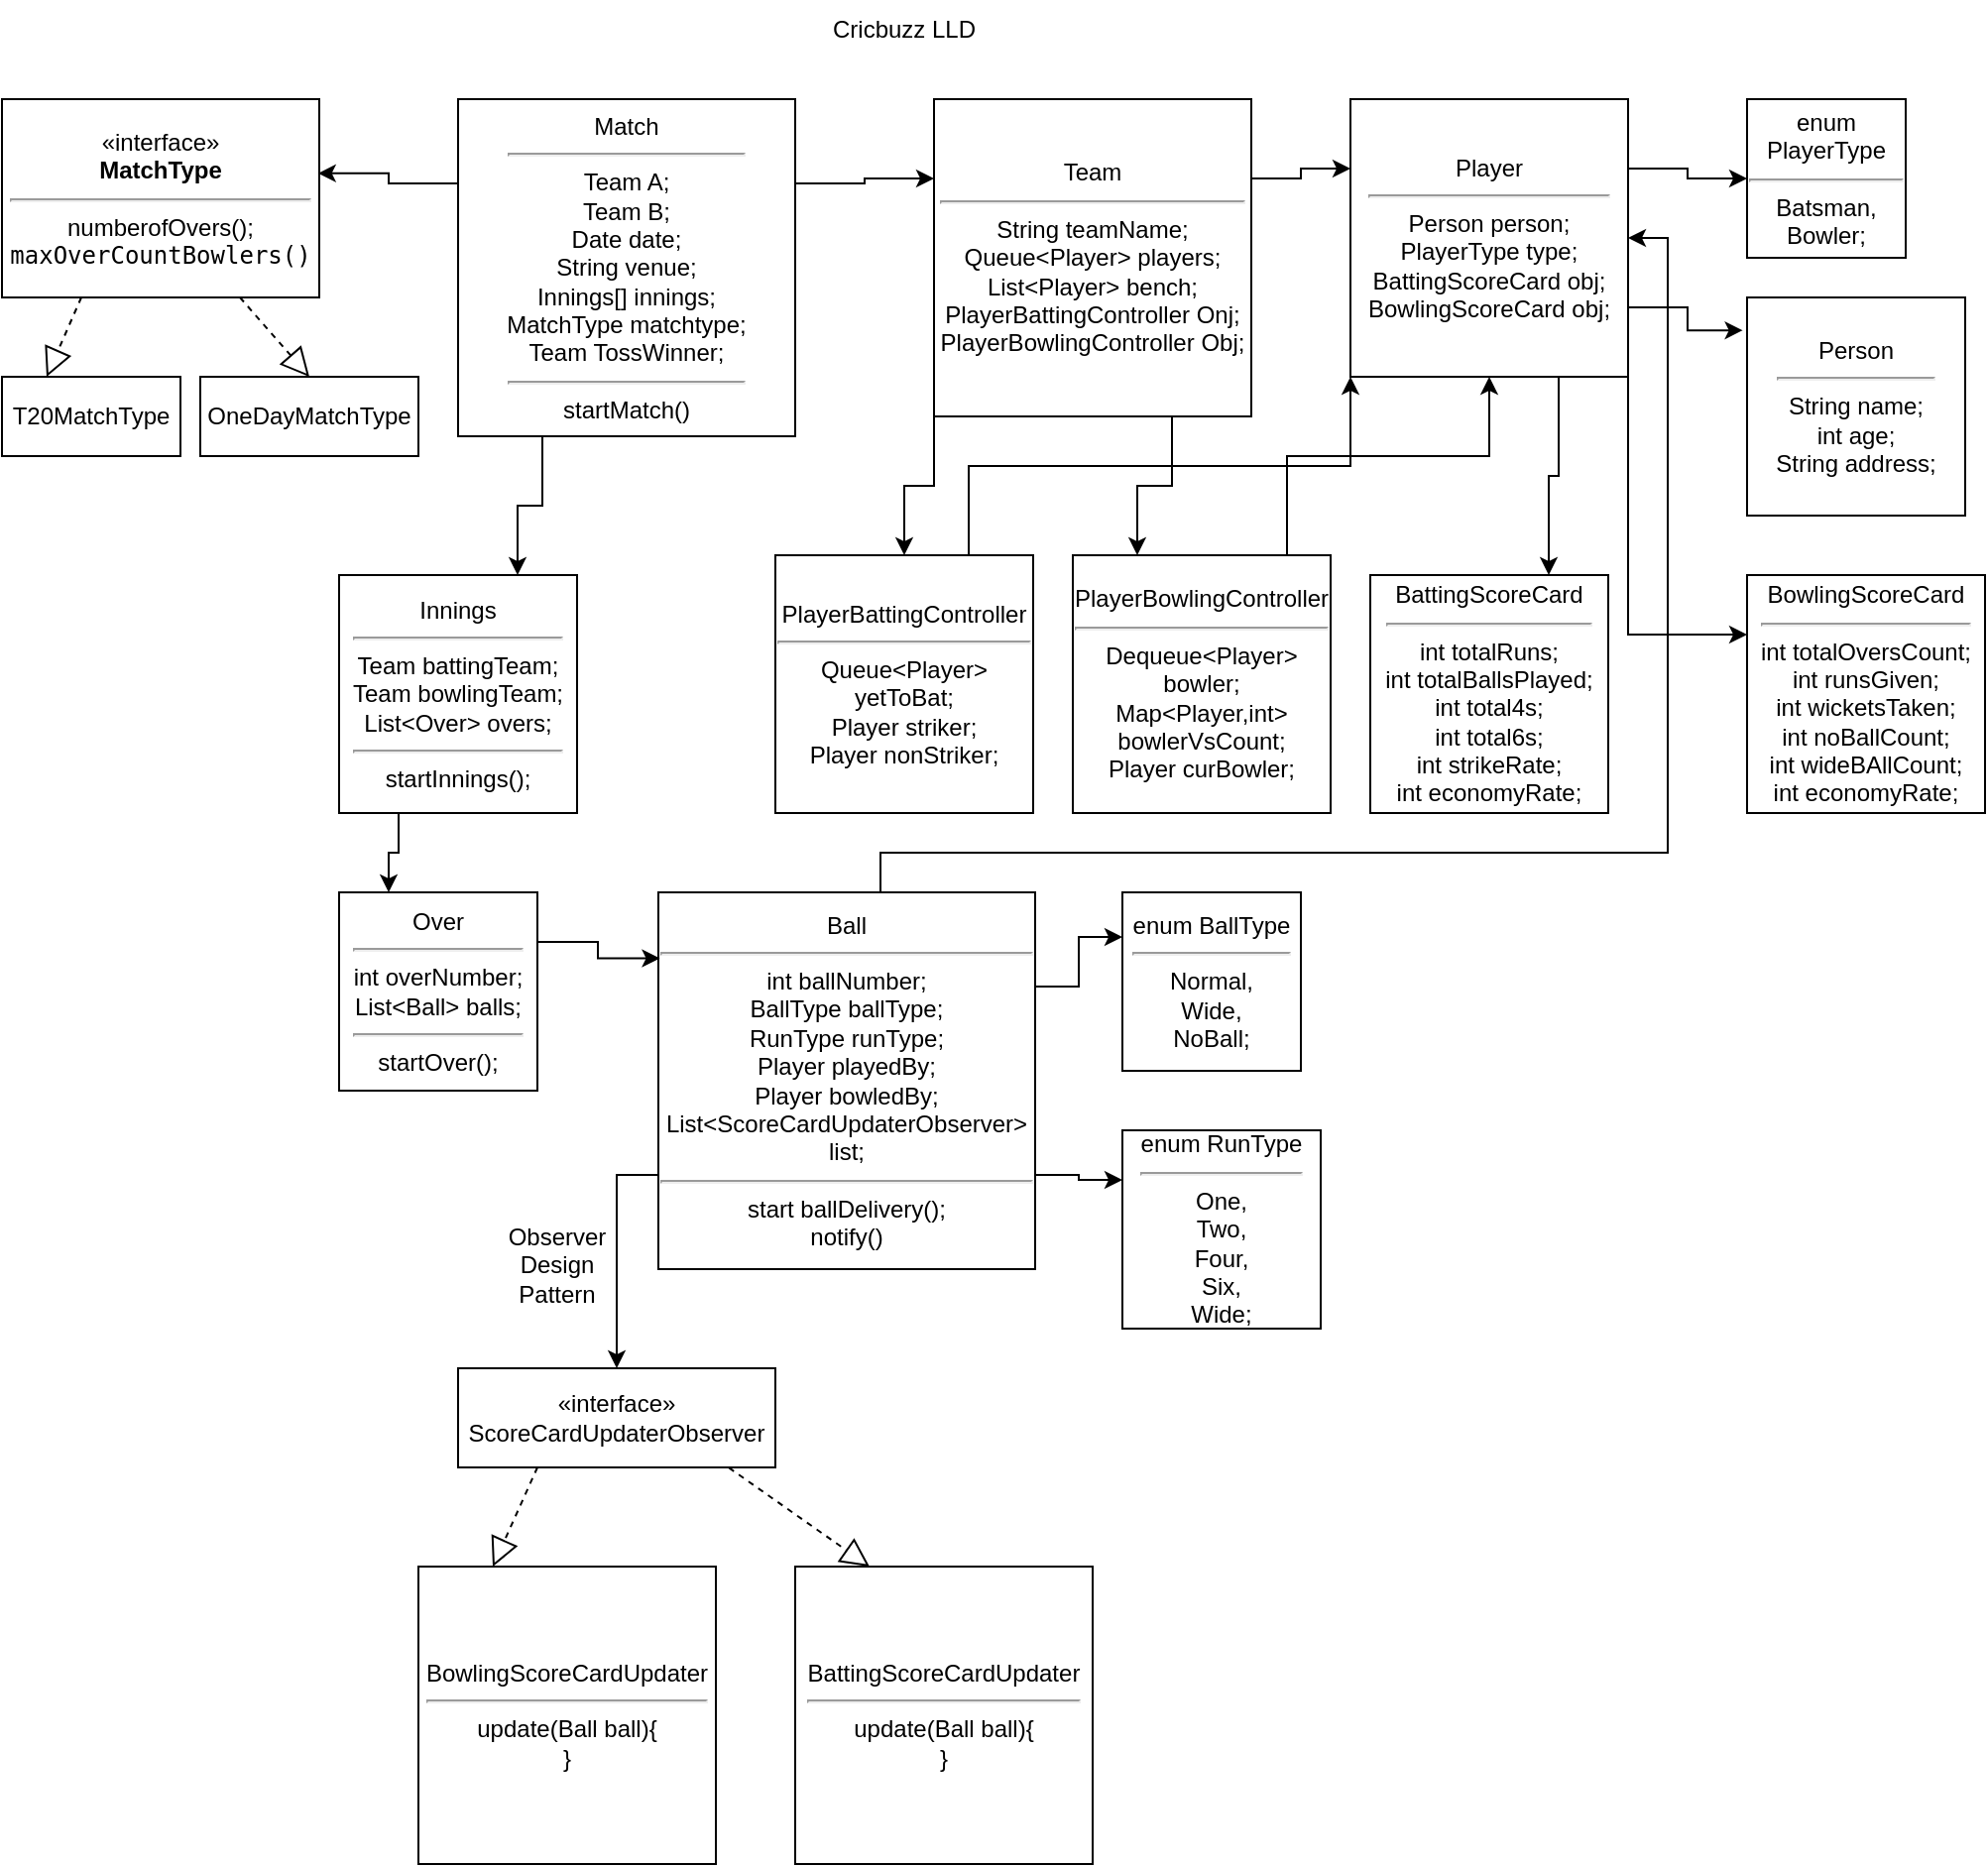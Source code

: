 <mxfile version="24.7.5">
  <diagram id="C5RBs43oDa-KdzZeNtuy" name="Page-1">
    <mxGraphModel dx="1877" dy="1790" grid="1" gridSize="10" guides="1" tooltips="1" connect="1" arrows="1" fold="1" page="1" pageScale="1" pageWidth="827" pageHeight="1169" math="0" shadow="0">
      <root>
        <mxCell id="WIyWlLk6GJQsqaUBKTNV-0" />
        <mxCell id="WIyWlLk6GJQsqaUBKTNV-1" parent="WIyWlLk6GJQsqaUBKTNV-0" />
        <mxCell id="dnalP0NCD64JK1VwUCnu-0" value="Cricbuzz LLD" style="text;html=1;align=center;verticalAlign=middle;whiteSpace=wrap;rounded=0;" vertex="1" parent="WIyWlLk6GJQsqaUBKTNV-1">
          <mxGeometry x="260" y="-50" width="210" height="30" as="geometry" />
        </mxCell>
        <mxCell id="dnalP0NCD64JK1VwUCnu-10" style="edgeStyle=orthogonalEdgeStyle;rounded=0;orthogonalLoop=1;jettySize=auto;html=1;exitX=1;exitY=0.25;exitDx=0;exitDy=0;entryX=0;entryY=0.25;entryDx=0;entryDy=0;" edge="1" parent="WIyWlLk6GJQsqaUBKTNV-1" source="dnalP0NCD64JK1VwUCnu-1" target="dnalP0NCD64JK1VwUCnu-9">
          <mxGeometry relative="1" as="geometry" />
        </mxCell>
        <mxCell id="dnalP0NCD64JK1VwUCnu-28" style="edgeStyle=orthogonalEdgeStyle;rounded=0;orthogonalLoop=1;jettySize=auto;html=1;exitX=0.25;exitY=1;exitDx=0;exitDy=0;entryX=0.75;entryY=0;entryDx=0;entryDy=0;" edge="1" parent="WIyWlLk6GJQsqaUBKTNV-1" source="dnalP0NCD64JK1VwUCnu-1" target="dnalP0NCD64JK1VwUCnu-27">
          <mxGeometry relative="1" as="geometry" />
        </mxCell>
        <mxCell id="dnalP0NCD64JK1VwUCnu-1" value="Match&lt;hr&gt;Team A;&lt;div&gt;Team B;&lt;/div&gt;&lt;div&gt;Date date;&lt;/div&gt;&lt;div&gt;String venue;&lt;/div&gt;&lt;div&gt;Innings[] innings;&lt;/div&gt;&lt;div&gt;MatchType matchtype;&lt;/div&gt;&lt;div&gt;Team TossWinner;&lt;/div&gt;&lt;div&gt;&lt;hr&gt;startMatch()&lt;/div&gt;" style="whiteSpace=wrap;html=1;aspect=fixed;" vertex="1" parent="WIyWlLk6GJQsqaUBKTNV-1">
          <mxGeometry x="140" width="170" height="170" as="geometry" />
        </mxCell>
        <mxCell id="dnalP0NCD64JK1VwUCnu-2" value="«interface»&lt;br&gt;&lt;b&gt;MatchType&lt;/b&gt;&lt;hr&gt;numberofOvers();&lt;div&gt;&lt;code&gt;maxOverCountBowlers()&lt;/code&gt;&lt;br&gt;&lt;/div&gt;" style="html=1;whiteSpace=wrap;" vertex="1" parent="WIyWlLk6GJQsqaUBKTNV-1">
          <mxGeometry x="-90" width="160" height="100" as="geometry" />
        </mxCell>
        <mxCell id="dnalP0NCD64JK1VwUCnu-3" value="OneDayMatchType" style="rounded=0;whiteSpace=wrap;html=1;" vertex="1" parent="WIyWlLk6GJQsqaUBKTNV-1">
          <mxGeometry x="10" y="140" width="110" height="40" as="geometry" />
        </mxCell>
        <mxCell id="dnalP0NCD64JK1VwUCnu-5" value="T20MatchType" style="rounded=0;whiteSpace=wrap;html=1;" vertex="1" parent="WIyWlLk6GJQsqaUBKTNV-1">
          <mxGeometry x="-90" y="140" width="90" height="40" as="geometry" />
        </mxCell>
        <mxCell id="dnalP0NCD64JK1VwUCnu-6" value="" style="endArrow=block;dashed=1;endFill=0;endSize=12;html=1;rounded=0;exitX=0.25;exitY=1;exitDx=0;exitDy=0;entryX=0.25;entryY=0;entryDx=0;entryDy=0;" edge="1" parent="WIyWlLk6GJQsqaUBKTNV-1" source="dnalP0NCD64JK1VwUCnu-2" target="dnalP0NCD64JK1VwUCnu-5">
          <mxGeometry width="160" relative="1" as="geometry">
            <mxPoint x="360" y="260" as="sourcePoint" />
            <mxPoint x="520" y="260" as="targetPoint" />
          </mxGeometry>
        </mxCell>
        <mxCell id="dnalP0NCD64JK1VwUCnu-7" value="" style="endArrow=block;dashed=1;endFill=0;endSize=12;html=1;rounded=0;exitX=0.75;exitY=1;exitDx=0;exitDy=0;entryX=0.5;entryY=0;entryDx=0;entryDy=0;" edge="1" parent="WIyWlLk6GJQsqaUBKTNV-1" source="dnalP0NCD64JK1VwUCnu-2" target="dnalP0NCD64JK1VwUCnu-3">
          <mxGeometry width="160" relative="1" as="geometry">
            <mxPoint x="-40" y="110" as="sourcePoint" />
            <mxPoint x="-57" y="150" as="targetPoint" />
          </mxGeometry>
        </mxCell>
        <mxCell id="dnalP0NCD64JK1VwUCnu-8" style="edgeStyle=orthogonalEdgeStyle;rounded=0;orthogonalLoop=1;jettySize=auto;html=1;exitX=0;exitY=0.25;exitDx=0;exitDy=0;entryX=0.996;entryY=0.374;entryDx=0;entryDy=0;entryPerimeter=0;" edge="1" parent="WIyWlLk6GJQsqaUBKTNV-1" source="dnalP0NCD64JK1VwUCnu-1" target="dnalP0NCD64JK1VwUCnu-2">
          <mxGeometry relative="1" as="geometry" />
        </mxCell>
        <mxCell id="dnalP0NCD64JK1VwUCnu-12" style="edgeStyle=orthogonalEdgeStyle;rounded=0;orthogonalLoop=1;jettySize=auto;html=1;exitX=1;exitY=0.25;exitDx=0;exitDy=0;entryX=0;entryY=0.25;entryDx=0;entryDy=0;" edge="1" parent="WIyWlLk6GJQsqaUBKTNV-1" source="dnalP0NCD64JK1VwUCnu-9" target="dnalP0NCD64JK1VwUCnu-11">
          <mxGeometry relative="1" as="geometry" />
        </mxCell>
        <mxCell id="dnalP0NCD64JK1VwUCnu-23" style="edgeStyle=orthogonalEdgeStyle;rounded=0;orthogonalLoop=1;jettySize=auto;html=1;exitX=0;exitY=1;exitDx=0;exitDy=0;entryX=0.5;entryY=0;entryDx=0;entryDy=0;" edge="1" parent="WIyWlLk6GJQsqaUBKTNV-1" source="dnalP0NCD64JK1VwUCnu-9" target="dnalP0NCD64JK1VwUCnu-21">
          <mxGeometry relative="1" as="geometry" />
        </mxCell>
        <mxCell id="dnalP0NCD64JK1VwUCnu-24" style="edgeStyle=orthogonalEdgeStyle;rounded=0;orthogonalLoop=1;jettySize=auto;html=1;exitX=0.75;exitY=1;exitDx=0;exitDy=0;entryX=0.25;entryY=0;entryDx=0;entryDy=0;" edge="1" parent="WIyWlLk6GJQsqaUBKTNV-1" source="dnalP0NCD64JK1VwUCnu-9" target="dnalP0NCD64JK1VwUCnu-22">
          <mxGeometry relative="1" as="geometry" />
        </mxCell>
        <mxCell id="dnalP0NCD64JK1VwUCnu-9" value="Team&lt;hr&gt;String teamName;&lt;div&gt;Queue&amp;lt;Player&amp;gt; players;&lt;/div&gt;&lt;div&gt;List&amp;lt;Player&amp;gt; bench;&lt;/div&gt;&lt;div&gt;PlayerBattingController Onj;&lt;/div&gt;&lt;div&gt;PlayerBowlingController Obj;&lt;/div&gt;" style="whiteSpace=wrap;html=1;aspect=fixed;" vertex="1" parent="WIyWlLk6GJQsqaUBKTNV-1">
          <mxGeometry x="380" width="160" height="160" as="geometry" />
        </mxCell>
        <mxCell id="dnalP0NCD64JK1VwUCnu-14" style="edgeStyle=orthogonalEdgeStyle;rounded=0;orthogonalLoop=1;jettySize=auto;html=1;exitX=1;exitY=0.25;exitDx=0;exitDy=0;entryX=0;entryY=0.5;entryDx=0;entryDy=0;" edge="1" parent="WIyWlLk6GJQsqaUBKTNV-1" source="dnalP0NCD64JK1VwUCnu-11" target="dnalP0NCD64JK1VwUCnu-13">
          <mxGeometry relative="1" as="geometry" />
        </mxCell>
        <mxCell id="dnalP0NCD64JK1VwUCnu-19" style="edgeStyle=orthogonalEdgeStyle;rounded=0;orthogonalLoop=1;jettySize=auto;html=1;exitX=0.75;exitY=1;exitDx=0;exitDy=0;entryX=0.75;entryY=0;entryDx=0;entryDy=0;" edge="1" parent="WIyWlLk6GJQsqaUBKTNV-1" source="dnalP0NCD64JK1VwUCnu-11" target="dnalP0NCD64JK1VwUCnu-18">
          <mxGeometry relative="1" as="geometry" />
        </mxCell>
        <mxCell id="dnalP0NCD64JK1VwUCnu-20" style="edgeStyle=orthogonalEdgeStyle;rounded=0;orthogonalLoop=1;jettySize=auto;html=1;exitX=1;exitY=1;exitDx=0;exitDy=0;entryX=0;entryY=0.25;entryDx=0;entryDy=0;" edge="1" parent="WIyWlLk6GJQsqaUBKTNV-1" source="dnalP0NCD64JK1VwUCnu-11" target="dnalP0NCD64JK1VwUCnu-17">
          <mxGeometry relative="1" as="geometry" />
        </mxCell>
        <mxCell id="dnalP0NCD64JK1VwUCnu-11" value="Player&lt;hr&gt;Person person;&lt;div&gt;PlayerType type;&lt;/div&gt;&lt;div&gt;BattingScoreCard obj;&lt;/div&gt;&lt;div&gt;BowlingScoreCard obj;&lt;/div&gt;" style="whiteSpace=wrap;html=1;aspect=fixed;" vertex="1" parent="WIyWlLk6GJQsqaUBKTNV-1">
          <mxGeometry x="590" width="140" height="140" as="geometry" />
        </mxCell>
        <mxCell id="dnalP0NCD64JK1VwUCnu-13" value="enum PlayerType&lt;hr&gt;Batsman,&lt;div&gt;Bowler;&lt;/div&gt;" style="whiteSpace=wrap;html=1;aspect=fixed;" vertex="1" parent="WIyWlLk6GJQsqaUBKTNV-1">
          <mxGeometry x="790" width="80" height="80" as="geometry" />
        </mxCell>
        <mxCell id="dnalP0NCD64JK1VwUCnu-15" value="Person&lt;hr&gt;String name;&lt;div&gt;int age;&lt;/div&gt;&lt;div&gt;String address;&lt;/div&gt;" style="whiteSpace=wrap;html=1;aspect=fixed;" vertex="1" parent="WIyWlLk6GJQsqaUBKTNV-1">
          <mxGeometry x="790" y="100" width="110" height="110" as="geometry" />
        </mxCell>
        <mxCell id="dnalP0NCD64JK1VwUCnu-16" style="edgeStyle=orthogonalEdgeStyle;rounded=0;orthogonalLoop=1;jettySize=auto;html=1;exitX=1;exitY=0.75;exitDx=0;exitDy=0;entryX=-0.02;entryY=0.151;entryDx=0;entryDy=0;entryPerimeter=0;" edge="1" parent="WIyWlLk6GJQsqaUBKTNV-1" source="dnalP0NCD64JK1VwUCnu-11" target="dnalP0NCD64JK1VwUCnu-15">
          <mxGeometry relative="1" as="geometry" />
        </mxCell>
        <mxCell id="dnalP0NCD64JK1VwUCnu-17" value="BowlingScoreCard&lt;hr&gt;int totalOversCount;&lt;div&gt;int runsGiven;&lt;/div&gt;&lt;div&gt;int wicketsTaken;&lt;/div&gt;&lt;div&gt;int noBallCount;&lt;/div&gt;&lt;div&gt;int wideBAllCount;&lt;/div&gt;&lt;div&gt;int economyRate;&lt;/div&gt;" style="whiteSpace=wrap;html=1;aspect=fixed;" vertex="1" parent="WIyWlLk6GJQsqaUBKTNV-1">
          <mxGeometry x="790" y="240" width="120" height="120" as="geometry" />
        </mxCell>
        <mxCell id="dnalP0NCD64JK1VwUCnu-18" value="BattingScoreCard&lt;hr&gt;int totalRuns;&lt;div&gt;int totalBallsPlayed;&lt;/div&gt;&lt;div&gt;int total4s;&lt;/div&gt;&lt;div&gt;int total6s;&lt;/div&gt;&lt;div&gt;int strikeRate;&lt;/div&gt;&lt;div&gt;int economyRate;&lt;/div&gt;" style="whiteSpace=wrap;html=1;aspect=fixed;" vertex="1" parent="WIyWlLk6GJQsqaUBKTNV-1">
          <mxGeometry x="600" y="240" width="120" height="120" as="geometry" />
        </mxCell>
        <mxCell id="dnalP0NCD64JK1VwUCnu-25" style="edgeStyle=orthogonalEdgeStyle;rounded=0;orthogonalLoop=1;jettySize=auto;html=1;exitX=0.75;exitY=0;exitDx=0;exitDy=0;entryX=0;entryY=1;entryDx=0;entryDy=0;" edge="1" parent="WIyWlLk6GJQsqaUBKTNV-1" source="dnalP0NCD64JK1VwUCnu-21" target="dnalP0NCD64JK1VwUCnu-11">
          <mxGeometry relative="1" as="geometry" />
        </mxCell>
        <mxCell id="dnalP0NCD64JK1VwUCnu-21" value="PlayerBattingController&lt;hr&gt;Queue&amp;lt;Player&amp;gt; yetToBat;&lt;div&gt;Player striker;&lt;/div&gt;&lt;div&gt;Player nonStriker;&lt;/div&gt;" style="whiteSpace=wrap;html=1;aspect=fixed;" vertex="1" parent="WIyWlLk6GJQsqaUBKTNV-1">
          <mxGeometry x="300" y="230" width="130" height="130" as="geometry" />
        </mxCell>
        <mxCell id="dnalP0NCD64JK1VwUCnu-26" style="edgeStyle=orthogonalEdgeStyle;rounded=0;orthogonalLoop=1;jettySize=auto;html=1;exitX=0.75;exitY=0;exitDx=0;exitDy=0;entryX=0.5;entryY=1;entryDx=0;entryDy=0;" edge="1" parent="WIyWlLk6GJQsqaUBKTNV-1" source="dnalP0NCD64JK1VwUCnu-22" target="dnalP0NCD64JK1VwUCnu-11">
          <mxGeometry relative="1" as="geometry">
            <Array as="points">
              <mxPoint x="558" y="180" />
              <mxPoint x="660" y="180" />
            </Array>
          </mxGeometry>
        </mxCell>
        <mxCell id="dnalP0NCD64JK1VwUCnu-22" value="PlayerBowlingController&lt;hr&gt;Dequeue&amp;lt;Player&amp;gt; bowler;&lt;div&gt;Map&amp;lt;Player,int&amp;gt; bowlerVsCount;&lt;/div&gt;&lt;div&gt;Player curBowler;&lt;/div&gt;" style="whiteSpace=wrap;html=1;aspect=fixed;" vertex="1" parent="WIyWlLk6GJQsqaUBKTNV-1">
          <mxGeometry x="450" y="230" width="130" height="130" as="geometry" />
        </mxCell>
        <mxCell id="dnalP0NCD64JK1VwUCnu-30" style="edgeStyle=orthogonalEdgeStyle;rounded=0;orthogonalLoop=1;jettySize=auto;html=1;exitX=0.25;exitY=1;exitDx=0;exitDy=0;entryX=0.25;entryY=0;entryDx=0;entryDy=0;" edge="1" parent="WIyWlLk6GJQsqaUBKTNV-1" source="dnalP0NCD64JK1VwUCnu-27" target="dnalP0NCD64JK1VwUCnu-29">
          <mxGeometry relative="1" as="geometry" />
        </mxCell>
        <mxCell id="dnalP0NCD64JK1VwUCnu-27" value="Innings&lt;hr&gt;Team battingTeam;&lt;div&gt;Team bowlingTeam;&lt;/div&gt;&lt;div&gt;List&amp;lt;Over&amp;gt; overs;&lt;/div&gt;&lt;hr&gt;startInnings();" style="whiteSpace=wrap;html=1;aspect=fixed;" vertex="1" parent="WIyWlLk6GJQsqaUBKTNV-1">
          <mxGeometry x="80" y="240" width="120" height="120" as="geometry" />
        </mxCell>
        <mxCell id="dnalP0NCD64JK1VwUCnu-29" value="Over&lt;hr&gt;int overNumber;&lt;div&gt;List&amp;lt;Ball&amp;gt; balls;&lt;/div&gt;&lt;div&gt;&lt;hr&gt;startOver();&lt;/div&gt;" style="whiteSpace=wrap;html=1;aspect=fixed;" vertex="1" parent="WIyWlLk6GJQsqaUBKTNV-1">
          <mxGeometry x="80" y="400" width="100" height="100" as="geometry" />
        </mxCell>
        <mxCell id="dnalP0NCD64JK1VwUCnu-34" style="edgeStyle=orthogonalEdgeStyle;rounded=0;orthogonalLoop=1;jettySize=auto;html=1;exitX=0.75;exitY=0;exitDx=0;exitDy=0;entryX=1;entryY=0.5;entryDx=0;entryDy=0;" edge="1" parent="WIyWlLk6GJQsqaUBKTNV-1" source="dnalP0NCD64JK1VwUCnu-31" target="dnalP0NCD64JK1VwUCnu-11">
          <mxGeometry relative="1" as="geometry">
            <Array as="points">
              <mxPoint x="353" y="380" />
              <mxPoint x="750" y="380" />
              <mxPoint x="750" y="70" />
            </Array>
          </mxGeometry>
        </mxCell>
        <mxCell id="dnalP0NCD64JK1VwUCnu-36" style="edgeStyle=orthogonalEdgeStyle;rounded=0;orthogonalLoop=1;jettySize=auto;html=1;exitX=1;exitY=0.25;exitDx=0;exitDy=0;entryX=0;entryY=0.25;entryDx=0;entryDy=0;" edge="1" parent="WIyWlLk6GJQsqaUBKTNV-1" source="dnalP0NCD64JK1VwUCnu-31" target="dnalP0NCD64JK1VwUCnu-35">
          <mxGeometry relative="1" as="geometry" />
        </mxCell>
        <mxCell id="dnalP0NCD64JK1VwUCnu-38" style="edgeStyle=orthogonalEdgeStyle;rounded=0;orthogonalLoop=1;jettySize=auto;html=1;exitX=1;exitY=0.75;exitDx=0;exitDy=0;entryX=0;entryY=0.25;entryDx=0;entryDy=0;" edge="1" parent="WIyWlLk6GJQsqaUBKTNV-1" source="dnalP0NCD64JK1VwUCnu-31" target="dnalP0NCD64JK1VwUCnu-37">
          <mxGeometry relative="1" as="geometry" />
        </mxCell>
        <mxCell id="dnalP0NCD64JK1VwUCnu-44" style="edgeStyle=orthogonalEdgeStyle;rounded=0;orthogonalLoop=1;jettySize=auto;html=1;exitX=0;exitY=0.75;exitDx=0;exitDy=0;entryX=0.5;entryY=0;entryDx=0;entryDy=0;" edge="1" parent="WIyWlLk6GJQsqaUBKTNV-1" source="dnalP0NCD64JK1VwUCnu-31" target="dnalP0NCD64JK1VwUCnu-39">
          <mxGeometry relative="1" as="geometry" />
        </mxCell>
        <mxCell id="dnalP0NCD64JK1VwUCnu-31" value="Ball&lt;hr&gt;int ballNumber;&lt;div&gt;BallType ballType;&lt;/div&gt;&lt;div&gt;RunType runType;&lt;/div&gt;&lt;div&gt;Player playedBy;&lt;/div&gt;&lt;div&gt;Player bowledBy;&lt;/div&gt;&lt;div&gt;List&amp;lt;ScoreCardUpdaterObserver&amp;gt; list;&lt;/div&gt;&lt;hr&gt;start ballDelivery();&lt;div&gt;notify()&lt;/div&gt;" style="whiteSpace=wrap;html=1;aspect=fixed;" vertex="1" parent="WIyWlLk6GJQsqaUBKTNV-1">
          <mxGeometry x="241" y="400" width="190" height="190" as="geometry" />
        </mxCell>
        <mxCell id="dnalP0NCD64JK1VwUCnu-32" style="edgeStyle=orthogonalEdgeStyle;rounded=0;orthogonalLoop=1;jettySize=auto;html=1;exitX=1;exitY=0.25;exitDx=0;exitDy=0;entryX=0.004;entryY=0.175;entryDx=0;entryDy=0;entryPerimeter=0;" edge="1" parent="WIyWlLk6GJQsqaUBKTNV-1" source="dnalP0NCD64JK1VwUCnu-29" target="dnalP0NCD64JK1VwUCnu-31">
          <mxGeometry relative="1" as="geometry" />
        </mxCell>
        <mxCell id="dnalP0NCD64JK1VwUCnu-35" value="enum BallType&lt;hr&gt;Normal,&lt;div&gt;Wide,&lt;/div&gt;&lt;div&gt;NoBall;&lt;/div&gt;" style="whiteSpace=wrap;html=1;aspect=fixed;" vertex="1" parent="WIyWlLk6GJQsqaUBKTNV-1">
          <mxGeometry x="475" y="400" width="90" height="90" as="geometry" />
        </mxCell>
        <mxCell id="dnalP0NCD64JK1VwUCnu-37" value="enum RunType&lt;hr&gt;One,&lt;div&gt;Two,&lt;/div&gt;&lt;div&gt;Four,&lt;/div&gt;&lt;div&gt;Six,&lt;/div&gt;&lt;div&gt;Wide;&lt;/div&gt;" style="whiteSpace=wrap;html=1;aspect=fixed;" vertex="1" parent="WIyWlLk6GJQsqaUBKTNV-1">
          <mxGeometry x="475" y="520" width="100" height="100" as="geometry" />
        </mxCell>
        <mxCell id="dnalP0NCD64JK1VwUCnu-39" value="«interface»&lt;br&gt;&lt;div&gt;ScoreCardUpdaterObserver&lt;/div&gt;" style="html=1;whiteSpace=wrap;" vertex="1" parent="WIyWlLk6GJQsqaUBKTNV-1">
          <mxGeometry x="140" y="640" width="160" height="50" as="geometry" />
        </mxCell>
        <mxCell id="dnalP0NCD64JK1VwUCnu-40" value="BowlingScoreCardUpdater&lt;hr&gt;update(Ball ball){&lt;div&gt;}&lt;/div&gt;" style="whiteSpace=wrap;html=1;aspect=fixed;" vertex="1" parent="WIyWlLk6GJQsqaUBKTNV-1">
          <mxGeometry x="120" y="740" width="150" height="150" as="geometry" />
        </mxCell>
        <mxCell id="dnalP0NCD64JK1VwUCnu-41" value="BattingScoreCardUpdater&lt;hr&gt;update(Ball ball){&lt;div&gt;}&lt;/div&gt;" style="whiteSpace=wrap;html=1;aspect=fixed;" vertex="1" parent="WIyWlLk6GJQsqaUBKTNV-1">
          <mxGeometry x="310" y="740" width="150" height="150" as="geometry" />
        </mxCell>
        <mxCell id="dnalP0NCD64JK1VwUCnu-42" value="" style="endArrow=block;dashed=1;endFill=0;endSize=12;html=1;rounded=0;exitX=0.25;exitY=1;exitDx=0;exitDy=0;entryX=0.25;entryY=0;entryDx=0;entryDy=0;" edge="1" parent="WIyWlLk6GJQsqaUBKTNV-1" source="dnalP0NCD64JK1VwUCnu-39" target="dnalP0NCD64JK1VwUCnu-40">
          <mxGeometry width="160" relative="1" as="geometry">
            <mxPoint x="290" y="620" as="sourcePoint" />
            <mxPoint x="450" y="620" as="targetPoint" />
          </mxGeometry>
        </mxCell>
        <mxCell id="dnalP0NCD64JK1VwUCnu-43" value="" style="endArrow=block;dashed=1;endFill=0;endSize=12;html=1;rounded=0;exitX=0.854;exitY=1.004;exitDx=0;exitDy=0;entryX=0.25;entryY=0;entryDx=0;entryDy=0;exitPerimeter=0;" edge="1" parent="WIyWlLk6GJQsqaUBKTNV-1" source="dnalP0NCD64JK1VwUCnu-39" target="dnalP0NCD64JK1VwUCnu-41">
          <mxGeometry width="160" relative="1" as="geometry">
            <mxPoint x="190" y="700" as="sourcePoint" />
            <mxPoint x="168" y="750" as="targetPoint" />
          </mxGeometry>
        </mxCell>
        <mxCell id="dnalP0NCD64JK1VwUCnu-45" value="Observer Design Pattern&lt;div&gt;&lt;br&gt;&lt;/div&gt;" style="text;html=1;align=center;verticalAlign=middle;whiteSpace=wrap;rounded=0;" vertex="1" parent="WIyWlLk6GJQsqaUBKTNV-1">
          <mxGeometry x="160" y="580" width="60" height="30" as="geometry" />
        </mxCell>
      </root>
    </mxGraphModel>
  </diagram>
</mxfile>
